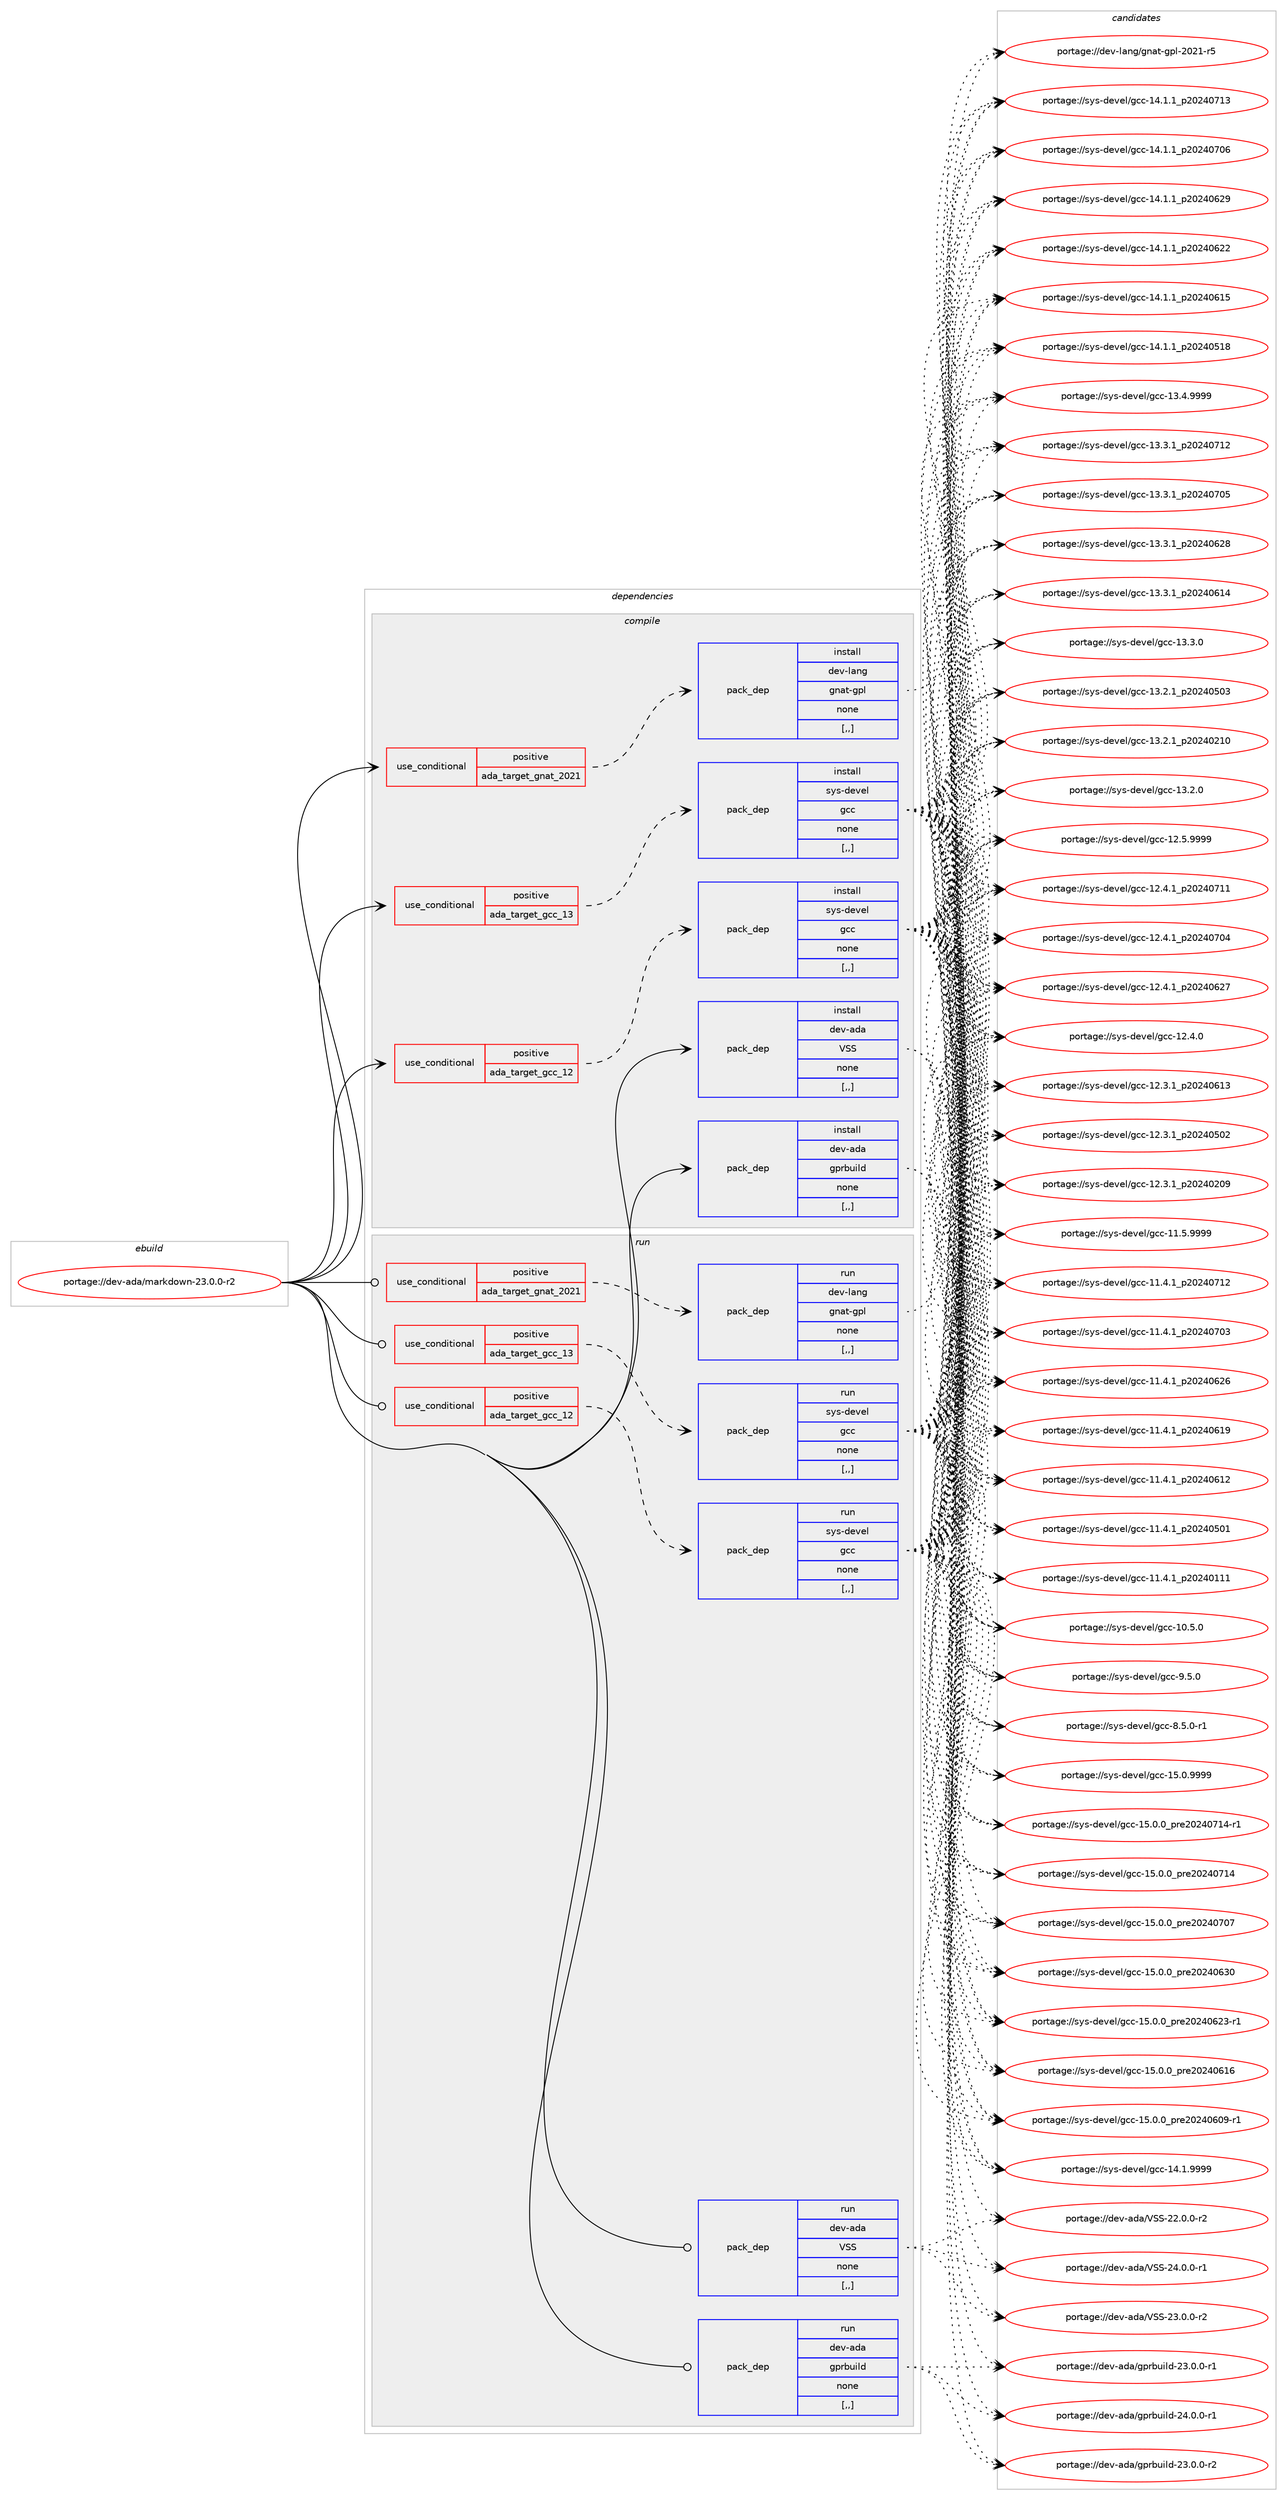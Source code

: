 digraph prolog {

# *************
# Graph options
# *************

newrank=true;
concentrate=true;
compound=true;
graph [rankdir=LR,fontname=Helvetica,fontsize=10,ranksep=1.5];#, ranksep=2.5, nodesep=0.2];
edge  [arrowhead=vee];
node  [fontname=Helvetica,fontsize=10];

# **********
# The ebuild
# **********

subgraph cluster_leftcol {
color=gray;
rank=same;
label=<<i>ebuild</i>>;
id [label="portage://dev-ada/markdown-23.0.0-r2", color=red, width=4, href="../dev-ada/markdown-23.0.0-r2.svg"];
}

# ****************
# The dependencies
# ****************

subgraph cluster_midcol {
color=gray;
label=<<i>dependencies</i>>;
subgraph cluster_compile {
fillcolor="#eeeeee";
style=filled;
label=<<i>compile</i>>;
subgraph cond16576 {
dependency63832 [label=<<TABLE BORDER="0" CELLBORDER="1" CELLSPACING="0" CELLPADDING="4"><TR><TD ROWSPAN="3" CELLPADDING="10">use_conditional</TD></TR><TR><TD>positive</TD></TR><TR><TD>ada_target_gcc_12</TD></TR></TABLE>>, shape=none, color=red];
subgraph pack46350 {
dependency63833 [label=<<TABLE BORDER="0" CELLBORDER="1" CELLSPACING="0" CELLPADDING="4" WIDTH="220"><TR><TD ROWSPAN="6" CELLPADDING="30">pack_dep</TD></TR><TR><TD WIDTH="110">install</TD></TR><TR><TD>sys-devel</TD></TR><TR><TD>gcc</TD></TR><TR><TD>none</TD></TR><TR><TD>[,,]</TD></TR></TABLE>>, shape=none, color=blue];
}
dependency63832:e -> dependency63833:w [weight=20,style="dashed",arrowhead="vee"];
}
id:e -> dependency63832:w [weight=20,style="solid",arrowhead="vee"];
subgraph cond16577 {
dependency63834 [label=<<TABLE BORDER="0" CELLBORDER="1" CELLSPACING="0" CELLPADDING="4"><TR><TD ROWSPAN="3" CELLPADDING="10">use_conditional</TD></TR><TR><TD>positive</TD></TR><TR><TD>ada_target_gcc_13</TD></TR></TABLE>>, shape=none, color=red];
subgraph pack46351 {
dependency63835 [label=<<TABLE BORDER="0" CELLBORDER="1" CELLSPACING="0" CELLPADDING="4" WIDTH="220"><TR><TD ROWSPAN="6" CELLPADDING="30">pack_dep</TD></TR><TR><TD WIDTH="110">install</TD></TR><TR><TD>sys-devel</TD></TR><TR><TD>gcc</TD></TR><TR><TD>none</TD></TR><TR><TD>[,,]</TD></TR></TABLE>>, shape=none, color=blue];
}
dependency63834:e -> dependency63835:w [weight=20,style="dashed",arrowhead="vee"];
}
id:e -> dependency63834:w [weight=20,style="solid",arrowhead="vee"];
subgraph cond16578 {
dependency63836 [label=<<TABLE BORDER="0" CELLBORDER="1" CELLSPACING="0" CELLPADDING="4"><TR><TD ROWSPAN="3" CELLPADDING="10">use_conditional</TD></TR><TR><TD>positive</TD></TR><TR><TD>ada_target_gnat_2021</TD></TR></TABLE>>, shape=none, color=red];
subgraph pack46352 {
dependency63837 [label=<<TABLE BORDER="0" CELLBORDER="1" CELLSPACING="0" CELLPADDING="4" WIDTH="220"><TR><TD ROWSPAN="6" CELLPADDING="30">pack_dep</TD></TR><TR><TD WIDTH="110">install</TD></TR><TR><TD>dev-lang</TD></TR><TR><TD>gnat-gpl</TD></TR><TR><TD>none</TD></TR><TR><TD>[,,]</TD></TR></TABLE>>, shape=none, color=blue];
}
dependency63836:e -> dependency63837:w [weight=20,style="dashed",arrowhead="vee"];
}
id:e -> dependency63836:w [weight=20,style="solid",arrowhead="vee"];
subgraph pack46353 {
dependency63838 [label=<<TABLE BORDER="0" CELLBORDER="1" CELLSPACING="0" CELLPADDING="4" WIDTH="220"><TR><TD ROWSPAN="6" CELLPADDING="30">pack_dep</TD></TR><TR><TD WIDTH="110">install</TD></TR><TR><TD>dev-ada</TD></TR><TR><TD>VSS</TD></TR><TR><TD>none</TD></TR><TR><TD>[,,]</TD></TR></TABLE>>, shape=none, color=blue];
}
id:e -> dependency63838:w [weight=20,style="solid",arrowhead="vee"];
subgraph pack46354 {
dependency63839 [label=<<TABLE BORDER="0" CELLBORDER="1" CELLSPACING="0" CELLPADDING="4" WIDTH="220"><TR><TD ROWSPAN="6" CELLPADDING="30">pack_dep</TD></TR><TR><TD WIDTH="110">install</TD></TR><TR><TD>dev-ada</TD></TR><TR><TD>gprbuild</TD></TR><TR><TD>none</TD></TR><TR><TD>[,,]</TD></TR></TABLE>>, shape=none, color=blue];
}
id:e -> dependency63839:w [weight=20,style="solid",arrowhead="vee"];
}
subgraph cluster_compileandrun {
fillcolor="#eeeeee";
style=filled;
label=<<i>compile and run</i>>;
}
subgraph cluster_run {
fillcolor="#eeeeee";
style=filled;
label=<<i>run</i>>;
subgraph cond16579 {
dependency63840 [label=<<TABLE BORDER="0" CELLBORDER="1" CELLSPACING="0" CELLPADDING="4"><TR><TD ROWSPAN="3" CELLPADDING="10">use_conditional</TD></TR><TR><TD>positive</TD></TR><TR><TD>ada_target_gcc_12</TD></TR></TABLE>>, shape=none, color=red];
subgraph pack46355 {
dependency63841 [label=<<TABLE BORDER="0" CELLBORDER="1" CELLSPACING="0" CELLPADDING="4" WIDTH="220"><TR><TD ROWSPAN="6" CELLPADDING="30">pack_dep</TD></TR><TR><TD WIDTH="110">run</TD></TR><TR><TD>sys-devel</TD></TR><TR><TD>gcc</TD></TR><TR><TD>none</TD></TR><TR><TD>[,,]</TD></TR></TABLE>>, shape=none, color=blue];
}
dependency63840:e -> dependency63841:w [weight=20,style="dashed",arrowhead="vee"];
}
id:e -> dependency63840:w [weight=20,style="solid",arrowhead="odot"];
subgraph cond16580 {
dependency63842 [label=<<TABLE BORDER="0" CELLBORDER="1" CELLSPACING="0" CELLPADDING="4"><TR><TD ROWSPAN="3" CELLPADDING="10">use_conditional</TD></TR><TR><TD>positive</TD></TR><TR><TD>ada_target_gcc_13</TD></TR></TABLE>>, shape=none, color=red];
subgraph pack46356 {
dependency63843 [label=<<TABLE BORDER="0" CELLBORDER="1" CELLSPACING="0" CELLPADDING="4" WIDTH="220"><TR><TD ROWSPAN="6" CELLPADDING="30">pack_dep</TD></TR><TR><TD WIDTH="110">run</TD></TR><TR><TD>sys-devel</TD></TR><TR><TD>gcc</TD></TR><TR><TD>none</TD></TR><TR><TD>[,,]</TD></TR></TABLE>>, shape=none, color=blue];
}
dependency63842:e -> dependency63843:w [weight=20,style="dashed",arrowhead="vee"];
}
id:e -> dependency63842:w [weight=20,style="solid",arrowhead="odot"];
subgraph cond16581 {
dependency63844 [label=<<TABLE BORDER="0" CELLBORDER="1" CELLSPACING="0" CELLPADDING="4"><TR><TD ROWSPAN="3" CELLPADDING="10">use_conditional</TD></TR><TR><TD>positive</TD></TR><TR><TD>ada_target_gnat_2021</TD></TR></TABLE>>, shape=none, color=red];
subgraph pack46357 {
dependency63845 [label=<<TABLE BORDER="0" CELLBORDER="1" CELLSPACING="0" CELLPADDING="4" WIDTH="220"><TR><TD ROWSPAN="6" CELLPADDING="30">pack_dep</TD></TR><TR><TD WIDTH="110">run</TD></TR><TR><TD>dev-lang</TD></TR><TR><TD>gnat-gpl</TD></TR><TR><TD>none</TD></TR><TR><TD>[,,]</TD></TR></TABLE>>, shape=none, color=blue];
}
dependency63844:e -> dependency63845:w [weight=20,style="dashed",arrowhead="vee"];
}
id:e -> dependency63844:w [weight=20,style="solid",arrowhead="odot"];
subgraph pack46358 {
dependency63846 [label=<<TABLE BORDER="0" CELLBORDER="1" CELLSPACING="0" CELLPADDING="4" WIDTH="220"><TR><TD ROWSPAN="6" CELLPADDING="30">pack_dep</TD></TR><TR><TD WIDTH="110">run</TD></TR><TR><TD>dev-ada</TD></TR><TR><TD>VSS</TD></TR><TR><TD>none</TD></TR><TR><TD>[,,]</TD></TR></TABLE>>, shape=none, color=blue];
}
id:e -> dependency63846:w [weight=20,style="solid",arrowhead="odot"];
subgraph pack46359 {
dependency63847 [label=<<TABLE BORDER="0" CELLBORDER="1" CELLSPACING="0" CELLPADDING="4" WIDTH="220"><TR><TD ROWSPAN="6" CELLPADDING="30">pack_dep</TD></TR><TR><TD WIDTH="110">run</TD></TR><TR><TD>dev-ada</TD></TR><TR><TD>gprbuild</TD></TR><TR><TD>none</TD></TR><TR><TD>[,,]</TD></TR></TABLE>>, shape=none, color=blue];
}
id:e -> dependency63847:w [weight=20,style="solid",arrowhead="odot"];
}
}

# **************
# The candidates
# **************

subgraph cluster_choices {
rank=same;
color=gray;
label=<<i>candidates</i>>;

subgraph choice46350 {
color=black;
nodesep=1;
choice1151211154510010111810110847103999945495346484657575757 [label="portage://sys-devel/gcc-15.0.9999", color=red, width=4,href="../sys-devel/gcc-15.0.9999.svg"];
choice11512111545100101118101108471039999454953464846489511211410150485052485549524511449 [label="portage://sys-devel/gcc-15.0.0_pre20240714-r1", color=red, width=4,href="../sys-devel/gcc-15.0.0_pre20240714-r1.svg"];
choice1151211154510010111810110847103999945495346484648951121141015048505248554952 [label="portage://sys-devel/gcc-15.0.0_pre20240714", color=red, width=4,href="../sys-devel/gcc-15.0.0_pre20240714.svg"];
choice1151211154510010111810110847103999945495346484648951121141015048505248554855 [label="portage://sys-devel/gcc-15.0.0_pre20240707", color=red, width=4,href="../sys-devel/gcc-15.0.0_pre20240707.svg"];
choice1151211154510010111810110847103999945495346484648951121141015048505248545148 [label="portage://sys-devel/gcc-15.0.0_pre20240630", color=red, width=4,href="../sys-devel/gcc-15.0.0_pre20240630.svg"];
choice11512111545100101118101108471039999454953464846489511211410150485052485450514511449 [label="portage://sys-devel/gcc-15.0.0_pre20240623-r1", color=red, width=4,href="../sys-devel/gcc-15.0.0_pre20240623-r1.svg"];
choice1151211154510010111810110847103999945495346484648951121141015048505248544954 [label="portage://sys-devel/gcc-15.0.0_pre20240616", color=red, width=4,href="../sys-devel/gcc-15.0.0_pre20240616.svg"];
choice11512111545100101118101108471039999454953464846489511211410150485052485448574511449 [label="portage://sys-devel/gcc-15.0.0_pre20240609-r1", color=red, width=4,href="../sys-devel/gcc-15.0.0_pre20240609-r1.svg"];
choice1151211154510010111810110847103999945495246494657575757 [label="portage://sys-devel/gcc-14.1.9999", color=red, width=4,href="../sys-devel/gcc-14.1.9999.svg"];
choice1151211154510010111810110847103999945495246494649951125048505248554951 [label="portage://sys-devel/gcc-14.1.1_p20240713", color=red, width=4,href="../sys-devel/gcc-14.1.1_p20240713.svg"];
choice1151211154510010111810110847103999945495246494649951125048505248554854 [label="portage://sys-devel/gcc-14.1.1_p20240706", color=red, width=4,href="../sys-devel/gcc-14.1.1_p20240706.svg"];
choice1151211154510010111810110847103999945495246494649951125048505248545057 [label="portage://sys-devel/gcc-14.1.1_p20240629", color=red, width=4,href="../sys-devel/gcc-14.1.1_p20240629.svg"];
choice1151211154510010111810110847103999945495246494649951125048505248545050 [label="portage://sys-devel/gcc-14.1.1_p20240622", color=red, width=4,href="../sys-devel/gcc-14.1.1_p20240622.svg"];
choice1151211154510010111810110847103999945495246494649951125048505248544953 [label="portage://sys-devel/gcc-14.1.1_p20240615", color=red, width=4,href="../sys-devel/gcc-14.1.1_p20240615.svg"];
choice1151211154510010111810110847103999945495246494649951125048505248534956 [label="portage://sys-devel/gcc-14.1.1_p20240518", color=red, width=4,href="../sys-devel/gcc-14.1.1_p20240518.svg"];
choice1151211154510010111810110847103999945495146524657575757 [label="portage://sys-devel/gcc-13.4.9999", color=red, width=4,href="../sys-devel/gcc-13.4.9999.svg"];
choice1151211154510010111810110847103999945495146514649951125048505248554950 [label="portage://sys-devel/gcc-13.3.1_p20240712", color=red, width=4,href="../sys-devel/gcc-13.3.1_p20240712.svg"];
choice1151211154510010111810110847103999945495146514649951125048505248554853 [label="portage://sys-devel/gcc-13.3.1_p20240705", color=red, width=4,href="../sys-devel/gcc-13.3.1_p20240705.svg"];
choice1151211154510010111810110847103999945495146514649951125048505248545056 [label="portage://sys-devel/gcc-13.3.1_p20240628", color=red, width=4,href="../sys-devel/gcc-13.3.1_p20240628.svg"];
choice1151211154510010111810110847103999945495146514649951125048505248544952 [label="portage://sys-devel/gcc-13.3.1_p20240614", color=red, width=4,href="../sys-devel/gcc-13.3.1_p20240614.svg"];
choice1151211154510010111810110847103999945495146514648 [label="portage://sys-devel/gcc-13.3.0", color=red, width=4,href="../sys-devel/gcc-13.3.0.svg"];
choice1151211154510010111810110847103999945495146504649951125048505248534851 [label="portage://sys-devel/gcc-13.2.1_p20240503", color=red, width=4,href="../sys-devel/gcc-13.2.1_p20240503.svg"];
choice1151211154510010111810110847103999945495146504649951125048505248504948 [label="portage://sys-devel/gcc-13.2.1_p20240210", color=red, width=4,href="../sys-devel/gcc-13.2.1_p20240210.svg"];
choice1151211154510010111810110847103999945495146504648 [label="portage://sys-devel/gcc-13.2.0", color=red, width=4,href="../sys-devel/gcc-13.2.0.svg"];
choice1151211154510010111810110847103999945495046534657575757 [label="portage://sys-devel/gcc-12.5.9999", color=red, width=4,href="../sys-devel/gcc-12.5.9999.svg"];
choice1151211154510010111810110847103999945495046524649951125048505248554949 [label="portage://sys-devel/gcc-12.4.1_p20240711", color=red, width=4,href="../sys-devel/gcc-12.4.1_p20240711.svg"];
choice1151211154510010111810110847103999945495046524649951125048505248554852 [label="portage://sys-devel/gcc-12.4.1_p20240704", color=red, width=4,href="../sys-devel/gcc-12.4.1_p20240704.svg"];
choice1151211154510010111810110847103999945495046524649951125048505248545055 [label="portage://sys-devel/gcc-12.4.1_p20240627", color=red, width=4,href="../sys-devel/gcc-12.4.1_p20240627.svg"];
choice1151211154510010111810110847103999945495046524648 [label="portage://sys-devel/gcc-12.4.0", color=red, width=4,href="../sys-devel/gcc-12.4.0.svg"];
choice1151211154510010111810110847103999945495046514649951125048505248544951 [label="portage://sys-devel/gcc-12.3.1_p20240613", color=red, width=4,href="../sys-devel/gcc-12.3.1_p20240613.svg"];
choice1151211154510010111810110847103999945495046514649951125048505248534850 [label="portage://sys-devel/gcc-12.3.1_p20240502", color=red, width=4,href="../sys-devel/gcc-12.3.1_p20240502.svg"];
choice1151211154510010111810110847103999945495046514649951125048505248504857 [label="portage://sys-devel/gcc-12.3.1_p20240209", color=red, width=4,href="../sys-devel/gcc-12.3.1_p20240209.svg"];
choice1151211154510010111810110847103999945494946534657575757 [label="portage://sys-devel/gcc-11.5.9999", color=red, width=4,href="../sys-devel/gcc-11.5.9999.svg"];
choice1151211154510010111810110847103999945494946524649951125048505248554950 [label="portage://sys-devel/gcc-11.4.1_p20240712", color=red, width=4,href="../sys-devel/gcc-11.4.1_p20240712.svg"];
choice1151211154510010111810110847103999945494946524649951125048505248554851 [label="portage://sys-devel/gcc-11.4.1_p20240703", color=red, width=4,href="../sys-devel/gcc-11.4.1_p20240703.svg"];
choice1151211154510010111810110847103999945494946524649951125048505248545054 [label="portage://sys-devel/gcc-11.4.1_p20240626", color=red, width=4,href="../sys-devel/gcc-11.4.1_p20240626.svg"];
choice1151211154510010111810110847103999945494946524649951125048505248544957 [label="portage://sys-devel/gcc-11.4.1_p20240619", color=red, width=4,href="../sys-devel/gcc-11.4.1_p20240619.svg"];
choice1151211154510010111810110847103999945494946524649951125048505248544950 [label="portage://sys-devel/gcc-11.4.1_p20240612", color=red, width=4,href="../sys-devel/gcc-11.4.1_p20240612.svg"];
choice1151211154510010111810110847103999945494946524649951125048505248534849 [label="portage://sys-devel/gcc-11.4.1_p20240501", color=red, width=4,href="../sys-devel/gcc-11.4.1_p20240501.svg"];
choice1151211154510010111810110847103999945494946524649951125048505248494949 [label="portage://sys-devel/gcc-11.4.1_p20240111", color=red, width=4,href="../sys-devel/gcc-11.4.1_p20240111.svg"];
choice1151211154510010111810110847103999945494846534648 [label="portage://sys-devel/gcc-10.5.0", color=red, width=4,href="../sys-devel/gcc-10.5.0.svg"];
choice11512111545100101118101108471039999455746534648 [label="portage://sys-devel/gcc-9.5.0", color=red, width=4,href="../sys-devel/gcc-9.5.0.svg"];
choice115121115451001011181011084710399994556465346484511449 [label="portage://sys-devel/gcc-8.5.0-r1", color=red, width=4,href="../sys-devel/gcc-8.5.0-r1.svg"];
dependency63833:e -> choice1151211154510010111810110847103999945495346484657575757:w [style=dotted,weight="100"];
dependency63833:e -> choice11512111545100101118101108471039999454953464846489511211410150485052485549524511449:w [style=dotted,weight="100"];
dependency63833:e -> choice1151211154510010111810110847103999945495346484648951121141015048505248554952:w [style=dotted,weight="100"];
dependency63833:e -> choice1151211154510010111810110847103999945495346484648951121141015048505248554855:w [style=dotted,weight="100"];
dependency63833:e -> choice1151211154510010111810110847103999945495346484648951121141015048505248545148:w [style=dotted,weight="100"];
dependency63833:e -> choice11512111545100101118101108471039999454953464846489511211410150485052485450514511449:w [style=dotted,weight="100"];
dependency63833:e -> choice1151211154510010111810110847103999945495346484648951121141015048505248544954:w [style=dotted,weight="100"];
dependency63833:e -> choice11512111545100101118101108471039999454953464846489511211410150485052485448574511449:w [style=dotted,weight="100"];
dependency63833:e -> choice1151211154510010111810110847103999945495246494657575757:w [style=dotted,weight="100"];
dependency63833:e -> choice1151211154510010111810110847103999945495246494649951125048505248554951:w [style=dotted,weight="100"];
dependency63833:e -> choice1151211154510010111810110847103999945495246494649951125048505248554854:w [style=dotted,weight="100"];
dependency63833:e -> choice1151211154510010111810110847103999945495246494649951125048505248545057:w [style=dotted,weight="100"];
dependency63833:e -> choice1151211154510010111810110847103999945495246494649951125048505248545050:w [style=dotted,weight="100"];
dependency63833:e -> choice1151211154510010111810110847103999945495246494649951125048505248544953:w [style=dotted,weight="100"];
dependency63833:e -> choice1151211154510010111810110847103999945495246494649951125048505248534956:w [style=dotted,weight="100"];
dependency63833:e -> choice1151211154510010111810110847103999945495146524657575757:w [style=dotted,weight="100"];
dependency63833:e -> choice1151211154510010111810110847103999945495146514649951125048505248554950:w [style=dotted,weight="100"];
dependency63833:e -> choice1151211154510010111810110847103999945495146514649951125048505248554853:w [style=dotted,weight="100"];
dependency63833:e -> choice1151211154510010111810110847103999945495146514649951125048505248545056:w [style=dotted,weight="100"];
dependency63833:e -> choice1151211154510010111810110847103999945495146514649951125048505248544952:w [style=dotted,weight="100"];
dependency63833:e -> choice1151211154510010111810110847103999945495146514648:w [style=dotted,weight="100"];
dependency63833:e -> choice1151211154510010111810110847103999945495146504649951125048505248534851:w [style=dotted,weight="100"];
dependency63833:e -> choice1151211154510010111810110847103999945495146504649951125048505248504948:w [style=dotted,weight="100"];
dependency63833:e -> choice1151211154510010111810110847103999945495146504648:w [style=dotted,weight="100"];
dependency63833:e -> choice1151211154510010111810110847103999945495046534657575757:w [style=dotted,weight="100"];
dependency63833:e -> choice1151211154510010111810110847103999945495046524649951125048505248554949:w [style=dotted,weight="100"];
dependency63833:e -> choice1151211154510010111810110847103999945495046524649951125048505248554852:w [style=dotted,weight="100"];
dependency63833:e -> choice1151211154510010111810110847103999945495046524649951125048505248545055:w [style=dotted,weight="100"];
dependency63833:e -> choice1151211154510010111810110847103999945495046524648:w [style=dotted,weight="100"];
dependency63833:e -> choice1151211154510010111810110847103999945495046514649951125048505248544951:w [style=dotted,weight="100"];
dependency63833:e -> choice1151211154510010111810110847103999945495046514649951125048505248534850:w [style=dotted,weight="100"];
dependency63833:e -> choice1151211154510010111810110847103999945495046514649951125048505248504857:w [style=dotted,weight="100"];
dependency63833:e -> choice1151211154510010111810110847103999945494946534657575757:w [style=dotted,weight="100"];
dependency63833:e -> choice1151211154510010111810110847103999945494946524649951125048505248554950:w [style=dotted,weight="100"];
dependency63833:e -> choice1151211154510010111810110847103999945494946524649951125048505248554851:w [style=dotted,weight="100"];
dependency63833:e -> choice1151211154510010111810110847103999945494946524649951125048505248545054:w [style=dotted,weight="100"];
dependency63833:e -> choice1151211154510010111810110847103999945494946524649951125048505248544957:w [style=dotted,weight="100"];
dependency63833:e -> choice1151211154510010111810110847103999945494946524649951125048505248544950:w [style=dotted,weight="100"];
dependency63833:e -> choice1151211154510010111810110847103999945494946524649951125048505248534849:w [style=dotted,weight="100"];
dependency63833:e -> choice1151211154510010111810110847103999945494946524649951125048505248494949:w [style=dotted,weight="100"];
dependency63833:e -> choice1151211154510010111810110847103999945494846534648:w [style=dotted,weight="100"];
dependency63833:e -> choice11512111545100101118101108471039999455746534648:w [style=dotted,weight="100"];
dependency63833:e -> choice115121115451001011181011084710399994556465346484511449:w [style=dotted,weight="100"];
}
subgraph choice46351 {
color=black;
nodesep=1;
choice1151211154510010111810110847103999945495346484657575757 [label="portage://sys-devel/gcc-15.0.9999", color=red, width=4,href="../sys-devel/gcc-15.0.9999.svg"];
choice11512111545100101118101108471039999454953464846489511211410150485052485549524511449 [label="portage://sys-devel/gcc-15.0.0_pre20240714-r1", color=red, width=4,href="../sys-devel/gcc-15.0.0_pre20240714-r1.svg"];
choice1151211154510010111810110847103999945495346484648951121141015048505248554952 [label="portage://sys-devel/gcc-15.0.0_pre20240714", color=red, width=4,href="../sys-devel/gcc-15.0.0_pre20240714.svg"];
choice1151211154510010111810110847103999945495346484648951121141015048505248554855 [label="portage://sys-devel/gcc-15.0.0_pre20240707", color=red, width=4,href="../sys-devel/gcc-15.0.0_pre20240707.svg"];
choice1151211154510010111810110847103999945495346484648951121141015048505248545148 [label="portage://sys-devel/gcc-15.0.0_pre20240630", color=red, width=4,href="../sys-devel/gcc-15.0.0_pre20240630.svg"];
choice11512111545100101118101108471039999454953464846489511211410150485052485450514511449 [label="portage://sys-devel/gcc-15.0.0_pre20240623-r1", color=red, width=4,href="../sys-devel/gcc-15.0.0_pre20240623-r1.svg"];
choice1151211154510010111810110847103999945495346484648951121141015048505248544954 [label="portage://sys-devel/gcc-15.0.0_pre20240616", color=red, width=4,href="../sys-devel/gcc-15.0.0_pre20240616.svg"];
choice11512111545100101118101108471039999454953464846489511211410150485052485448574511449 [label="portage://sys-devel/gcc-15.0.0_pre20240609-r1", color=red, width=4,href="../sys-devel/gcc-15.0.0_pre20240609-r1.svg"];
choice1151211154510010111810110847103999945495246494657575757 [label="portage://sys-devel/gcc-14.1.9999", color=red, width=4,href="../sys-devel/gcc-14.1.9999.svg"];
choice1151211154510010111810110847103999945495246494649951125048505248554951 [label="portage://sys-devel/gcc-14.1.1_p20240713", color=red, width=4,href="../sys-devel/gcc-14.1.1_p20240713.svg"];
choice1151211154510010111810110847103999945495246494649951125048505248554854 [label="portage://sys-devel/gcc-14.1.1_p20240706", color=red, width=4,href="../sys-devel/gcc-14.1.1_p20240706.svg"];
choice1151211154510010111810110847103999945495246494649951125048505248545057 [label="portage://sys-devel/gcc-14.1.1_p20240629", color=red, width=4,href="../sys-devel/gcc-14.1.1_p20240629.svg"];
choice1151211154510010111810110847103999945495246494649951125048505248545050 [label="portage://sys-devel/gcc-14.1.1_p20240622", color=red, width=4,href="../sys-devel/gcc-14.1.1_p20240622.svg"];
choice1151211154510010111810110847103999945495246494649951125048505248544953 [label="portage://sys-devel/gcc-14.1.1_p20240615", color=red, width=4,href="../sys-devel/gcc-14.1.1_p20240615.svg"];
choice1151211154510010111810110847103999945495246494649951125048505248534956 [label="portage://sys-devel/gcc-14.1.1_p20240518", color=red, width=4,href="../sys-devel/gcc-14.1.1_p20240518.svg"];
choice1151211154510010111810110847103999945495146524657575757 [label="portage://sys-devel/gcc-13.4.9999", color=red, width=4,href="../sys-devel/gcc-13.4.9999.svg"];
choice1151211154510010111810110847103999945495146514649951125048505248554950 [label="portage://sys-devel/gcc-13.3.1_p20240712", color=red, width=4,href="../sys-devel/gcc-13.3.1_p20240712.svg"];
choice1151211154510010111810110847103999945495146514649951125048505248554853 [label="portage://sys-devel/gcc-13.3.1_p20240705", color=red, width=4,href="../sys-devel/gcc-13.3.1_p20240705.svg"];
choice1151211154510010111810110847103999945495146514649951125048505248545056 [label="portage://sys-devel/gcc-13.3.1_p20240628", color=red, width=4,href="../sys-devel/gcc-13.3.1_p20240628.svg"];
choice1151211154510010111810110847103999945495146514649951125048505248544952 [label="portage://sys-devel/gcc-13.3.1_p20240614", color=red, width=4,href="../sys-devel/gcc-13.3.1_p20240614.svg"];
choice1151211154510010111810110847103999945495146514648 [label="portage://sys-devel/gcc-13.3.0", color=red, width=4,href="../sys-devel/gcc-13.3.0.svg"];
choice1151211154510010111810110847103999945495146504649951125048505248534851 [label="portage://sys-devel/gcc-13.2.1_p20240503", color=red, width=4,href="../sys-devel/gcc-13.2.1_p20240503.svg"];
choice1151211154510010111810110847103999945495146504649951125048505248504948 [label="portage://sys-devel/gcc-13.2.1_p20240210", color=red, width=4,href="../sys-devel/gcc-13.2.1_p20240210.svg"];
choice1151211154510010111810110847103999945495146504648 [label="portage://sys-devel/gcc-13.2.0", color=red, width=4,href="../sys-devel/gcc-13.2.0.svg"];
choice1151211154510010111810110847103999945495046534657575757 [label="portage://sys-devel/gcc-12.5.9999", color=red, width=4,href="../sys-devel/gcc-12.5.9999.svg"];
choice1151211154510010111810110847103999945495046524649951125048505248554949 [label="portage://sys-devel/gcc-12.4.1_p20240711", color=red, width=4,href="../sys-devel/gcc-12.4.1_p20240711.svg"];
choice1151211154510010111810110847103999945495046524649951125048505248554852 [label="portage://sys-devel/gcc-12.4.1_p20240704", color=red, width=4,href="../sys-devel/gcc-12.4.1_p20240704.svg"];
choice1151211154510010111810110847103999945495046524649951125048505248545055 [label="portage://sys-devel/gcc-12.4.1_p20240627", color=red, width=4,href="../sys-devel/gcc-12.4.1_p20240627.svg"];
choice1151211154510010111810110847103999945495046524648 [label="portage://sys-devel/gcc-12.4.0", color=red, width=4,href="../sys-devel/gcc-12.4.0.svg"];
choice1151211154510010111810110847103999945495046514649951125048505248544951 [label="portage://sys-devel/gcc-12.3.1_p20240613", color=red, width=4,href="../sys-devel/gcc-12.3.1_p20240613.svg"];
choice1151211154510010111810110847103999945495046514649951125048505248534850 [label="portage://sys-devel/gcc-12.3.1_p20240502", color=red, width=4,href="../sys-devel/gcc-12.3.1_p20240502.svg"];
choice1151211154510010111810110847103999945495046514649951125048505248504857 [label="portage://sys-devel/gcc-12.3.1_p20240209", color=red, width=4,href="../sys-devel/gcc-12.3.1_p20240209.svg"];
choice1151211154510010111810110847103999945494946534657575757 [label="portage://sys-devel/gcc-11.5.9999", color=red, width=4,href="../sys-devel/gcc-11.5.9999.svg"];
choice1151211154510010111810110847103999945494946524649951125048505248554950 [label="portage://sys-devel/gcc-11.4.1_p20240712", color=red, width=4,href="../sys-devel/gcc-11.4.1_p20240712.svg"];
choice1151211154510010111810110847103999945494946524649951125048505248554851 [label="portage://sys-devel/gcc-11.4.1_p20240703", color=red, width=4,href="../sys-devel/gcc-11.4.1_p20240703.svg"];
choice1151211154510010111810110847103999945494946524649951125048505248545054 [label="portage://sys-devel/gcc-11.4.1_p20240626", color=red, width=4,href="../sys-devel/gcc-11.4.1_p20240626.svg"];
choice1151211154510010111810110847103999945494946524649951125048505248544957 [label="portage://sys-devel/gcc-11.4.1_p20240619", color=red, width=4,href="../sys-devel/gcc-11.4.1_p20240619.svg"];
choice1151211154510010111810110847103999945494946524649951125048505248544950 [label="portage://sys-devel/gcc-11.4.1_p20240612", color=red, width=4,href="../sys-devel/gcc-11.4.1_p20240612.svg"];
choice1151211154510010111810110847103999945494946524649951125048505248534849 [label="portage://sys-devel/gcc-11.4.1_p20240501", color=red, width=4,href="../sys-devel/gcc-11.4.1_p20240501.svg"];
choice1151211154510010111810110847103999945494946524649951125048505248494949 [label="portage://sys-devel/gcc-11.4.1_p20240111", color=red, width=4,href="../sys-devel/gcc-11.4.1_p20240111.svg"];
choice1151211154510010111810110847103999945494846534648 [label="portage://sys-devel/gcc-10.5.0", color=red, width=4,href="../sys-devel/gcc-10.5.0.svg"];
choice11512111545100101118101108471039999455746534648 [label="portage://sys-devel/gcc-9.5.0", color=red, width=4,href="../sys-devel/gcc-9.5.0.svg"];
choice115121115451001011181011084710399994556465346484511449 [label="portage://sys-devel/gcc-8.5.0-r1", color=red, width=4,href="../sys-devel/gcc-8.5.0-r1.svg"];
dependency63835:e -> choice1151211154510010111810110847103999945495346484657575757:w [style=dotted,weight="100"];
dependency63835:e -> choice11512111545100101118101108471039999454953464846489511211410150485052485549524511449:w [style=dotted,weight="100"];
dependency63835:e -> choice1151211154510010111810110847103999945495346484648951121141015048505248554952:w [style=dotted,weight="100"];
dependency63835:e -> choice1151211154510010111810110847103999945495346484648951121141015048505248554855:w [style=dotted,weight="100"];
dependency63835:e -> choice1151211154510010111810110847103999945495346484648951121141015048505248545148:w [style=dotted,weight="100"];
dependency63835:e -> choice11512111545100101118101108471039999454953464846489511211410150485052485450514511449:w [style=dotted,weight="100"];
dependency63835:e -> choice1151211154510010111810110847103999945495346484648951121141015048505248544954:w [style=dotted,weight="100"];
dependency63835:e -> choice11512111545100101118101108471039999454953464846489511211410150485052485448574511449:w [style=dotted,weight="100"];
dependency63835:e -> choice1151211154510010111810110847103999945495246494657575757:w [style=dotted,weight="100"];
dependency63835:e -> choice1151211154510010111810110847103999945495246494649951125048505248554951:w [style=dotted,weight="100"];
dependency63835:e -> choice1151211154510010111810110847103999945495246494649951125048505248554854:w [style=dotted,weight="100"];
dependency63835:e -> choice1151211154510010111810110847103999945495246494649951125048505248545057:w [style=dotted,weight="100"];
dependency63835:e -> choice1151211154510010111810110847103999945495246494649951125048505248545050:w [style=dotted,weight="100"];
dependency63835:e -> choice1151211154510010111810110847103999945495246494649951125048505248544953:w [style=dotted,weight="100"];
dependency63835:e -> choice1151211154510010111810110847103999945495246494649951125048505248534956:w [style=dotted,weight="100"];
dependency63835:e -> choice1151211154510010111810110847103999945495146524657575757:w [style=dotted,weight="100"];
dependency63835:e -> choice1151211154510010111810110847103999945495146514649951125048505248554950:w [style=dotted,weight="100"];
dependency63835:e -> choice1151211154510010111810110847103999945495146514649951125048505248554853:w [style=dotted,weight="100"];
dependency63835:e -> choice1151211154510010111810110847103999945495146514649951125048505248545056:w [style=dotted,weight="100"];
dependency63835:e -> choice1151211154510010111810110847103999945495146514649951125048505248544952:w [style=dotted,weight="100"];
dependency63835:e -> choice1151211154510010111810110847103999945495146514648:w [style=dotted,weight="100"];
dependency63835:e -> choice1151211154510010111810110847103999945495146504649951125048505248534851:w [style=dotted,weight="100"];
dependency63835:e -> choice1151211154510010111810110847103999945495146504649951125048505248504948:w [style=dotted,weight="100"];
dependency63835:e -> choice1151211154510010111810110847103999945495146504648:w [style=dotted,weight="100"];
dependency63835:e -> choice1151211154510010111810110847103999945495046534657575757:w [style=dotted,weight="100"];
dependency63835:e -> choice1151211154510010111810110847103999945495046524649951125048505248554949:w [style=dotted,weight="100"];
dependency63835:e -> choice1151211154510010111810110847103999945495046524649951125048505248554852:w [style=dotted,weight="100"];
dependency63835:e -> choice1151211154510010111810110847103999945495046524649951125048505248545055:w [style=dotted,weight="100"];
dependency63835:e -> choice1151211154510010111810110847103999945495046524648:w [style=dotted,weight="100"];
dependency63835:e -> choice1151211154510010111810110847103999945495046514649951125048505248544951:w [style=dotted,weight="100"];
dependency63835:e -> choice1151211154510010111810110847103999945495046514649951125048505248534850:w [style=dotted,weight="100"];
dependency63835:e -> choice1151211154510010111810110847103999945495046514649951125048505248504857:w [style=dotted,weight="100"];
dependency63835:e -> choice1151211154510010111810110847103999945494946534657575757:w [style=dotted,weight="100"];
dependency63835:e -> choice1151211154510010111810110847103999945494946524649951125048505248554950:w [style=dotted,weight="100"];
dependency63835:e -> choice1151211154510010111810110847103999945494946524649951125048505248554851:w [style=dotted,weight="100"];
dependency63835:e -> choice1151211154510010111810110847103999945494946524649951125048505248545054:w [style=dotted,weight="100"];
dependency63835:e -> choice1151211154510010111810110847103999945494946524649951125048505248544957:w [style=dotted,weight="100"];
dependency63835:e -> choice1151211154510010111810110847103999945494946524649951125048505248544950:w [style=dotted,weight="100"];
dependency63835:e -> choice1151211154510010111810110847103999945494946524649951125048505248534849:w [style=dotted,weight="100"];
dependency63835:e -> choice1151211154510010111810110847103999945494946524649951125048505248494949:w [style=dotted,weight="100"];
dependency63835:e -> choice1151211154510010111810110847103999945494846534648:w [style=dotted,weight="100"];
dependency63835:e -> choice11512111545100101118101108471039999455746534648:w [style=dotted,weight="100"];
dependency63835:e -> choice115121115451001011181011084710399994556465346484511449:w [style=dotted,weight="100"];
}
subgraph choice46352 {
color=black;
nodesep=1;
choice100101118451089711010347103110971164510311210845504850494511453 [label="portage://dev-lang/gnat-gpl-2021-r5", color=red, width=4,href="../dev-lang/gnat-gpl-2021-r5.svg"];
dependency63837:e -> choice100101118451089711010347103110971164510311210845504850494511453:w [style=dotted,weight="100"];
}
subgraph choice46353 {
color=black;
nodesep=1;
choice10010111845971009747868383455052464846484511449 [label="portage://dev-ada/VSS-24.0.0-r1", color=red, width=4,href="../dev-ada/VSS-24.0.0-r1.svg"];
choice10010111845971009747868383455051464846484511450 [label="portage://dev-ada/VSS-23.0.0-r2", color=red, width=4,href="../dev-ada/VSS-23.0.0-r2.svg"];
choice10010111845971009747868383455050464846484511450 [label="portage://dev-ada/VSS-22.0.0-r2", color=red, width=4,href="../dev-ada/VSS-22.0.0-r2.svg"];
dependency63838:e -> choice10010111845971009747868383455052464846484511449:w [style=dotted,weight="100"];
dependency63838:e -> choice10010111845971009747868383455051464846484511450:w [style=dotted,weight="100"];
dependency63838:e -> choice10010111845971009747868383455050464846484511450:w [style=dotted,weight="100"];
}
subgraph choice46354 {
color=black;
nodesep=1;
choice1001011184597100974710311211498117105108100455052464846484511449 [label="portage://dev-ada/gprbuild-24.0.0-r1", color=red, width=4,href="../dev-ada/gprbuild-24.0.0-r1.svg"];
choice1001011184597100974710311211498117105108100455051464846484511450 [label="portage://dev-ada/gprbuild-23.0.0-r2", color=red, width=4,href="../dev-ada/gprbuild-23.0.0-r2.svg"];
choice1001011184597100974710311211498117105108100455051464846484511449 [label="portage://dev-ada/gprbuild-23.0.0-r1", color=red, width=4,href="../dev-ada/gprbuild-23.0.0-r1.svg"];
dependency63839:e -> choice1001011184597100974710311211498117105108100455052464846484511449:w [style=dotted,weight="100"];
dependency63839:e -> choice1001011184597100974710311211498117105108100455051464846484511450:w [style=dotted,weight="100"];
dependency63839:e -> choice1001011184597100974710311211498117105108100455051464846484511449:w [style=dotted,weight="100"];
}
subgraph choice46355 {
color=black;
nodesep=1;
choice1151211154510010111810110847103999945495346484657575757 [label="portage://sys-devel/gcc-15.0.9999", color=red, width=4,href="../sys-devel/gcc-15.0.9999.svg"];
choice11512111545100101118101108471039999454953464846489511211410150485052485549524511449 [label="portage://sys-devel/gcc-15.0.0_pre20240714-r1", color=red, width=4,href="../sys-devel/gcc-15.0.0_pre20240714-r1.svg"];
choice1151211154510010111810110847103999945495346484648951121141015048505248554952 [label="portage://sys-devel/gcc-15.0.0_pre20240714", color=red, width=4,href="../sys-devel/gcc-15.0.0_pre20240714.svg"];
choice1151211154510010111810110847103999945495346484648951121141015048505248554855 [label="portage://sys-devel/gcc-15.0.0_pre20240707", color=red, width=4,href="../sys-devel/gcc-15.0.0_pre20240707.svg"];
choice1151211154510010111810110847103999945495346484648951121141015048505248545148 [label="portage://sys-devel/gcc-15.0.0_pre20240630", color=red, width=4,href="../sys-devel/gcc-15.0.0_pre20240630.svg"];
choice11512111545100101118101108471039999454953464846489511211410150485052485450514511449 [label="portage://sys-devel/gcc-15.0.0_pre20240623-r1", color=red, width=4,href="../sys-devel/gcc-15.0.0_pre20240623-r1.svg"];
choice1151211154510010111810110847103999945495346484648951121141015048505248544954 [label="portage://sys-devel/gcc-15.0.0_pre20240616", color=red, width=4,href="../sys-devel/gcc-15.0.0_pre20240616.svg"];
choice11512111545100101118101108471039999454953464846489511211410150485052485448574511449 [label="portage://sys-devel/gcc-15.0.0_pre20240609-r1", color=red, width=4,href="../sys-devel/gcc-15.0.0_pre20240609-r1.svg"];
choice1151211154510010111810110847103999945495246494657575757 [label="portage://sys-devel/gcc-14.1.9999", color=red, width=4,href="../sys-devel/gcc-14.1.9999.svg"];
choice1151211154510010111810110847103999945495246494649951125048505248554951 [label="portage://sys-devel/gcc-14.1.1_p20240713", color=red, width=4,href="../sys-devel/gcc-14.1.1_p20240713.svg"];
choice1151211154510010111810110847103999945495246494649951125048505248554854 [label="portage://sys-devel/gcc-14.1.1_p20240706", color=red, width=4,href="../sys-devel/gcc-14.1.1_p20240706.svg"];
choice1151211154510010111810110847103999945495246494649951125048505248545057 [label="portage://sys-devel/gcc-14.1.1_p20240629", color=red, width=4,href="../sys-devel/gcc-14.1.1_p20240629.svg"];
choice1151211154510010111810110847103999945495246494649951125048505248545050 [label="portage://sys-devel/gcc-14.1.1_p20240622", color=red, width=4,href="../sys-devel/gcc-14.1.1_p20240622.svg"];
choice1151211154510010111810110847103999945495246494649951125048505248544953 [label="portage://sys-devel/gcc-14.1.1_p20240615", color=red, width=4,href="../sys-devel/gcc-14.1.1_p20240615.svg"];
choice1151211154510010111810110847103999945495246494649951125048505248534956 [label="portage://sys-devel/gcc-14.1.1_p20240518", color=red, width=4,href="../sys-devel/gcc-14.1.1_p20240518.svg"];
choice1151211154510010111810110847103999945495146524657575757 [label="portage://sys-devel/gcc-13.4.9999", color=red, width=4,href="../sys-devel/gcc-13.4.9999.svg"];
choice1151211154510010111810110847103999945495146514649951125048505248554950 [label="portage://sys-devel/gcc-13.3.1_p20240712", color=red, width=4,href="../sys-devel/gcc-13.3.1_p20240712.svg"];
choice1151211154510010111810110847103999945495146514649951125048505248554853 [label="portage://sys-devel/gcc-13.3.1_p20240705", color=red, width=4,href="../sys-devel/gcc-13.3.1_p20240705.svg"];
choice1151211154510010111810110847103999945495146514649951125048505248545056 [label="portage://sys-devel/gcc-13.3.1_p20240628", color=red, width=4,href="../sys-devel/gcc-13.3.1_p20240628.svg"];
choice1151211154510010111810110847103999945495146514649951125048505248544952 [label="portage://sys-devel/gcc-13.3.1_p20240614", color=red, width=4,href="../sys-devel/gcc-13.3.1_p20240614.svg"];
choice1151211154510010111810110847103999945495146514648 [label="portage://sys-devel/gcc-13.3.0", color=red, width=4,href="../sys-devel/gcc-13.3.0.svg"];
choice1151211154510010111810110847103999945495146504649951125048505248534851 [label="portage://sys-devel/gcc-13.2.1_p20240503", color=red, width=4,href="../sys-devel/gcc-13.2.1_p20240503.svg"];
choice1151211154510010111810110847103999945495146504649951125048505248504948 [label="portage://sys-devel/gcc-13.2.1_p20240210", color=red, width=4,href="../sys-devel/gcc-13.2.1_p20240210.svg"];
choice1151211154510010111810110847103999945495146504648 [label="portage://sys-devel/gcc-13.2.0", color=red, width=4,href="../sys-devel/gcc-13.2.0.svg"];
choice1151211154510010111810110847103999945495046534657575757 [label="portage://sys-devel/gcc-12.5.9999", color=red, width=4,href="../sys-devel/gcc-12.5.9999.svg"];
choice1151211154510010111810110847103999945495046524649951125048505248554949 [label="portage://sys-devel/gcc-12.4.1_p20240711", color=red, width=4,href="../sys-devel/gcc-12.4.1_p20240711.svg"];
choice1151211154510010111810110847103999945495046524649951125048505248554852 [label="portage://sys-devel/gcc-12.4.1_p20240704", color=red, width=4,href="../sys-devel/gcc-12.4.1_p20240704.svg"];
choice1151211154510010111810110847103999945495046524649951125048505248545055 [label="portage://sys-devel/gcc-12.4.1_p20240627", color=red, width=4,href="../sys-devel/gcc-12.4.1_p20240627.svg"];
choice1151211154510010111810110847103999945495046524648 [label="portage://sys-devel/gcc-12.4.0", color=red, width=4,href="../sys-devel/gcc-12.4.0.svg"];
choice1151211154510010111810110847103999945495046514649951125048505248544951 [label="portage://sys-devel/gcc-12.3.1_p20240613", color=red, width=4,href="../sys-devel/gcc-12.3.1_p20240613.svg"];
choice1151211154510010111810110847103999945495046514649951125048505248534850 [label="portage://sys-devel/gcc-12.3.1_p20240502", color=red, width=4,href="../sys-devel/gcc-12.3.1_p20240502.svg"];
choice1151211154510010111810110847103999945495046514649951125048505248504857 [label="portage://sys-devel/gcc-12.3.1_p20240209", color=red, width=4,href="../sys-devel/gcc-12.3.1_p20240209.svg"];
choice1151211154510010111810110847103999945494946534657575757 [label="portage://sys-devel/gcc-11.5.9999", color=red, width=4,href="../sys-devel/gcc-11.5.9999.svg"];
choice1151211154510010111810110847103999945494946524649951125048505248554950 [label="portage://sys-devel/gcc-11.4.1_p20240712", color=red, width=4,href="../sys-devel/gcc-11.4.1_p20240712.svg"];
choice1151211154510010111810110847103999945494946524649951125048505248554851 [label="portage://sys-devel/gcc-11.4.1_p20240703", color=red, width=4,href="../sys-devel/gcc-11.4.1_p20240703.svg"];
choice1151211154510010111810110847103999945494946524649951125048505248545054 [label="portage://sys-devel/gcc-11.4.1_p20240626", color=red, width=4,href="../sys-devel/gcc-11.4.1_p20240626.svg"];
choice1151211154510010111810110847103999945494946524649951125048505248544957 [label="portage://sys-devel/gcc-11.4.1_p20240619", color=red, width=4,href="../sys-devel/gcc-11.4.1_p20240619.svg"];
choice1151211154510010111810110847103999945494946524649951125048505248544950 [label="portage://sys-devel/gcc-11.4.1_p20240612", color=red, width=4,href="../sys-devel/gcc-11.4.1_p20240612.svg"];
choice1151211154510010111810110847103999945494946524649951125048505248534849 [label="portage://sys-devel/gcc-11.4.1_p20240501", color=red, width=4,href="../sys-devel/gcc-11.4.1_p20240501.svg"];
choice1151211154510010111810110847103999945494946524649951125048505248494949 [label="portage://sys-devel/gcc-11.4.1_p20240111", color=red, width=4,href="../sys-devel/gcc-11.4.1_p20240111.svg"];
choice1151211154510010111810110847103999945494846534648 [label="portage://sys-devel/gcc-10.5.0", color=red, width=4,href="../sys-devel/gcc-10.5.0.svg"];
choice11512111545100101118101108471039999455746534648 [label="portage://sys-devel/gcc-9.5.0", color=red, width=4,href="../sys-devel/gcc-9.5.0.svg"];
choice115121115451001011181011084710399994556465346484511449 [label="portage://sys-devel/gcc-8.5.0-r1", color=red, width=4,href="../sys-devel/gcc-8.5.0-r1.svg"];
dependency63841:e -> choice1151211154510010111810110847103999945495346484657575757:w [style=dotted,weight="100"];
dependency63841:e -> choice11512111545100101118101108471039999454953464846489511211410150485052485549524511449:w [style=dotted,weight="100"];
dependency63841:e -> choice1151211154510010111810110847103999945495346484648951121141015048505248554952:w [style=dotted,weight="100"];
dependency63841:e -> choice1151211154510010111810110847103999945495346484648951121141015048505248554855:w [style=dotted,weight="100"];
dependency63841:e -> choice1151211154510010111810110847103999945495346484648951121141015048505248545148:w [style=dotted,weight="100"];
dependency63841:e -> choice11512111545100101118101108471039999454953464846489511211410150485052485450514511449:w [style=dotted,weight="100"];
dependency63841:e -> choice1151211154510010111810110847103999945495346484648951121141015048505248544954:w [style=dotted,weight="100"];
dependency63841:e -> choice11512111545100101118101108471039999454953464846489511211410150485052485448574511449:w [style=dotted,weight="100"];
dependency63841:e -> choice1151211154510010111810110847103999945495246494657575757:w [style=dotted,weight="100"];
dependency63841:e -> choice1151211154510010111810110847103999945495246494649951125048505248554951:w [style=dotted,weight="100"];
dependency63841:e -> choice1151211154510010111810110847103999945495246494649951125048505248554854:w [style=dotted,weight="100"];
dependency63841:e -> choice1151211154510010111810110847103999945495246494649951125048505248545057:w [style=dotted,weight="100"];
dependency63841:e -> choice1151211154510010111810110847103999945495246494649951125048505248545050:w [style=dotted,weight="100"];
dependency63841:e -> choice1151211154510010111810110847103999945495246494649951125048505248544953:w [style=dotted,weight="100"];
dependency63841:e -> choice1151211154510010111810110847103999945495246494649951125048505248534956:w [style=dotted,weight="100"];
dependency63841:e -> choice1151211154510010111810110847103999945495146524657575757:w [style=dotted,weight="100"];
dependency63841:e -> choice1151211154510010111810110847103999945495146514649951125048505248554950:w [style=dotted,weight="100"];
dependency63841:e -> choice1151211154510010111810110847103999945495146514649951125048505248554853:w [style=dotted,weight="100"];
dependency63841:e -> choice1151211154510010111810110847103999945495146514649951125048505248545056:w [style=dotted,weight="100"];
dependency63841:e -> choice1151211154510010111810110847103999945495146514649951125048505248544952:w [style=dotted,weight="100"];
dependency63841:e -> choice1151211154510010111810110847103999945495146514648:w [style=dotted,weight="100"];
dependency63841:e -> choice1151211154510010111810110847103999945495146504649951125048505248534851:w [style=dotted,weight="100"];
dependency63841:e -> choice1151211154510010111810110847103999945495146504649951125048505248504948:w [style=dotted,weight="100"];
dependency63841:e -> choice1151211154510010111810110847103999945495146504648:w [style=dotted,weight="100"];
dependency63841:e -> choice1151211154510010111810110847103999945495046534657575757:w [style=dotted,weight="100"];
dependency63841:e -> choice1151211154510010111810110847103999945495046524649951125048505248554949:w [style=dotted,weight="100"];
dependency63841:e -> choice1151211154510010111810110847103999945495046524649951125048505248554852:w [style=dotted,weight="100"];
dependency63841:e -> choice1151211154510010111810110847103999945495046524649951125048505248545055:w [style=dotted,weight="100"];
dependency63841:e -> choice1151211154510010111810110847103999945495046524648:w [style=dotted,weight="100"];
dependency63841:e -> choice1151211154510010111810110847103999945495046514649951125048505248544951:w [style=dotted,weight="100"];
dependency63841:e -> choice1151211154510010111810110847103999945495046514649951125048505248534850:w [style=dotted,weight="100"];
dependency63841:e -> choice1151211154510010111810110847103999945495046514649951125048505248504857:w [style=dotted,weight="100"];
dependency63841:e -> choice1151211154510010111810110847103999945494946534657575757:w [style=dotted,weight="100"];
dependency63841:e -> choice1151211154510010111810110847103999945494946524649951125048505248554950:w [style=dotted,weight="100"];
dependency63841:e -> choice1151211154510010111810110847103999945494946524649951125048505248554851:w [style=dotted,weight="100"];
dependency63841:e -> choice1151211154510010111810110847103999945494946524649951125048505248545054:w [style=dotted,weight="100"];
dependency63841:e -> choice1151211154510010111810110847103999945494946524649951125048505248544957:w [style=dotted,weight="100"];
dependency63841:e -> choice1151211154510010111810110847103999945494946524649951125048505248544950:w [style=dotted,weight="100"];
dependency63841:e -> choice1151211154510010111810110847103999945494946524649951125048505248534849:w [style=dotted,weight="100"];
dependency63841:e -> choice1151211154510010111810110847103999945494946524649951125048505248494949:w [style=dotted,weight="100"];
dependency63841:e -> choice1151211154510010111810110847103999945494846534648:w [style=dotted,weight="100"];
dependency63841:e -> choice11512111545100101118101108471039999455746534648:w [style=dotted,weight="100"];
dependency63841:e -> choice115121115451001011181011084710399994556465346484511449:w [style=dotted,weight="100"];
}
subgraph choice46356 {
color=black;
nodesep=1;
choice1151211154510010111810110847103999945495346484657575757 [label="portage://sys-devel/gcc-15.0.9999", color=red, width=4,href="../sys-devel/gcc-15.0.9999.svg"];
choice11512111545100101118101108471039999454953464846489511211410150485052485549524511449 [label="portage://sys-devel/gcc-15.0.0_pre20240714-r1", color=red, width=4,href="../sys-devel/gcc-15.0.0_pre20240714-r1.svg"];
choice1151211154510010111810110847103999945495346484648951121141015048505248554952 [label="portage://sys-devel/gcc-15.0.0_pre20240714", color=red, width=4,href="../sys-devel/gcc-15.0.0_pre20240714.svg"];
choice1151211154510010111810110847103999945495346484648951121141015048505248554855 [label="portage://sys-devel/gcc-15.0.0_pre20240707", color=red, width=4,href="../sys-devel/gcc-15.0.0_pre20240707.svg"];
choice1151211154510010111810110847103999945495346484648951121141015048505248545148 [label="portage://sys-devel/gcc-15.0.0_pre20240630", color=red, width=4,href="../sys-devel/gcc-15.0.0_pre20240630.svg"];
choice11512111545100101118101108471039999454953464846489511211410150485052485450514511449 [label="portage://sys-devel/gcc-15.0.0_pre20240623-r1", color=red, width=4,href="../sys-devel/gcc-15.0.0_pre20240623-r1.svg"];
choice1151211154510010111810110847103999945495346484648951121141015048505248544954 [label="portage://sys-devel/gcc-15.0.0_pre20240616", color=red, width=4,href="../sys-devel/gcc-15.0.0_pre20240616.svg"];
choice11512111545100101118101108471039999454953464846489511211410150485052485448574511449 [label="portage://sys-devel/gcc-15.0.0_pre20240609-r1", color=red, width=4,href="../sys-devel/gcc-15.0.0_pre20240609-r1.svg"];
choice1151211154510010111810110847103999945495246494657575757 [label="portage://sys-devel/gcc-14.1.9999", color=red, width=4,href="../sys-devel/gcc-14.1.9999.svg"];
choice1151211154510010111810110847103999945495246494649951125048505248554951 [label="portage://sys-devel/gcc-14.1.1_p20240713", color=red, width=4,href="../sys-devel/gcc-14.1.1_p20240713.svg"];
choice1151211154510010111810110847103999945495246494649951125048505248554854 [label="portage://sys-devel/gcc-14.1.1_p20240706", color=red, width=4,href="../sys-devel/gcc-14.1.1_p20240706.svg"];
choice1151211154510010111810110847103999945495246494649951125048505248545057 [label="portage://sys-devel/gcc-14.1.1_p20240629", color=red, width=4,href="../sys-devel/gcc-14.1.1_p20240629.svg"];
choice1151211154510010111810110847103999945495246494649951125048505248545050 [label="portage://sys-devel/gcc-14.1.1_p20240622", color=red, width=4,href="../sys-devel/gcc-14.1.1_p20240622.svg"];
choice1151211154510010111810110847103999945495246494649951125048505248544953 [label="portage://sys-devel/gcc-14.1.1_p20240615", color=red, width=4,href="../sys-devel/gcc-14.1.1_p20240615.svg"];
choice1151211154510010111810110847103999945495246494649951125048505248534956 [label="portage://sys-devel/gcc-14.1.1_p20240518", color=red, width=4,href="../sys-devel/gcc-14.1.1_p20240518.svg"];
choice1151211154510010111810110847103999945495146524657575757 [label="portage://sys-devel/gcc-13.4.9999", color=red, width=4,href="../sys-devel/gcc-13.4.9999.svg"];
choice1151211154510010111810110847103999945495146514649951125048505248554950 [label="portage://sys-devel/gcc-13.3.1_p20240712", color=red, width=4,href="../sys-devel/gcc-13.3.1_p20240712.svg"];
choice1151211154510010111810110847103999945495146514649951125048505248554853 [label="portage://sys-devel/gcc-13.3.1_p20240705", color=red, width=4,href="../sys-devel/gcc-13.3.1_p20240705.svg"];
choice1151211154510010111810110847103999945495146514649951125048505248545056 [label="portage://sys-devel/gcc-13.3.1_p20240628", color=red, width=4,href="../sys-devel/gcc-13.3.1_p20240628.svg"];
choice1151211154510010111810110847103999945495146514649951125048505248544952 [label="portage://sys-devel/gcc-13.3.1_p20240614", color=red, width=4,href="../sys-devel/gcc-13.3.1_p20240614.svg"];
choice1151211154510010111810110847103999945495146514648 [label="portage://sys-devel/gcc-13.3.0", color=red, width=4,href="../sys-devel/gcc-13.3.0.svg"];
choice1151211154510010111810110847103999945495146504649951125048505248534851 [label="portage://sys-devel/gcc-13.2.1_p20240503", color=red, width=4,href="../sys-devel/gcc-13.2.1_p20240503.svg"];
choice1151211154510010111810110847103999945495146504649951125048505248504948 [label="portage://sys-devel/gcc-13.2.1_p20240210", color=red, width=4,href="../sys-devel/gcc-13.2.1_p20240210.svg"];
choice1151211154510010111810110847103999945495146504648 [label="portage://sys-devel/gcc-13.2.0", color=red, width=4,href="../sys-devel/gcc-13.2.0.svg"];
choice1151211154510010111810110847103999945495046534657575757 [label="portage://sys-devel/gcc-12.5.9999", color=red, width=4,href="../sys-devel/gcc-12.5.9999.svg"];
choice1151211154510010111810110847103999945495046524649951125048505248554949 [label="portage://sys-devel/gcc-12.4.1_p20240711", color=red, width=4,href="../sys-devel/gcc-12.4.1_p20240711.svg"];
choice1151211154510010111810110847103999945495046524649951125048505248554852 [label="portage://sys-devel/gcc-12.4.1_p20240704", color=red, width=4,href="../sys-devel/gcc-12.4.1_p20240704.svg"];
choice1151211154510010111810110847103999945495046524649951125048505248545055 [label="portage://sys-devel/gcc-12.4.1_p20240627", color=red, width=4,href="../sys-devel/gcc-12.4.1_p20240627.svg"];
choice1151211154510010111810110847103999945495046524648 [label="portage://sys-devel/gcc-12.4.0", color=red, width=4,href="../sys-devel/gcc-12.4.0.svg"];
choice1151211154510010111810110847103999945495046514649951125048505248544951 [label="portage://sys-devel/gcc-12.3.1_p20240613", color=red, width=4,href="../sys-devel/gcc-12.3.1_p20240613.svg"];
choice1151211154510010111810110847103999945495046514649951125048505248534850 [label="portage://sys-devel/gcc-12.3.1_p20240502", color=red, width=4,href="../sys-devel/gcc-12.3.1_p20240502.svg"];
choice1151211154510010111810110847103999945495046514649951125048505248504857 [label="portage://sys-devel/gcc-12.3.1_p20240209", color=red, width=4,href="../sys-devel/gcc-12.3.1_p20240209.svg"];
choice1151211154510010111810110847103999945494946534657575757 [label="portage://sys-devel/gcc-11.5.9999", color=red, width=4,href="../sys-devel/gcc-11.5.9999.svg"];
choice1151211154510010111810110847103999945494946524649951125048505248554950 [label="portage://sys-devel/gcc-11.4.1_p20240712", color=red, width=4,href="../sys-devel/gcc-11.4.1_p20240712.svg"];
choice1151211154510010111810110847103999945494946524649951125048505248554851 [label="portage://sys-devel/gcc-11.4.1_p20240703", color=red, width=4,href="../sys-devel/gcc-11.4.1_p20240703.svg"];
choice1151211154510010111810110847103999945494946524649951125048505248545054 [label="portage://sys-devel/gcc-11.4.1_p20240626", color=red, width=4,href="../sys-devel/gcc-11.4.1_p20240626.svg"];
choice1151211154510010111810110847103999945494946524649951125048505248544957 [label="portage://sys-devel/gcc-11.4.1_p20240619", color=red, width=4,href="../sys-devel/gcc-11.4.1_p20240619.svg"];
choice1151211154510010111810110847103999945494946524649951125048505248544950 [label="portage://sys-devel/gcc-11.4.1_p20240612", color=red, width=4,href="../sys-devel/gcc-11.4.1_p20240612.svg"];
choice1151211154510010111810110847103999945494946524649951125048505248534849 [label="portage://sys-devel/gcc-11.4.1_p20240501", color=red, width=4,href="../sys-devel/gcc-11.4.1_p20240501.svg"];
choice1151211154510010111810110847103999945494946524649951125048505248494949 [label="portage://sys-devel/gcc-11.4.1_p20240111", color=red, width=4,href="../sys-devel/gcc-11.4.1_p20240111.svg"];
choice1151211154510010111810110847103999945494846534648 [label="portage://sys-devel/gcc-10.5.0", color=red, width=4,href="../sys-devel/gcc-10.5.0.svg"];
choice11512111545100101118101108471039999455746534648 [label="portage://sys-devel/gcc-9.5.0", color=red, width=4,href="../sys-devel/gcc-9.5.0.svg"];
choice115121115451001011181011084710399994556465346484511449 [label="portage://sys-devel/gcc-8.5.0-r1", color=red, width=4,href="../sys-devel/gcc-8.5.0-r1.svg"];
dependency63843:e -> choice1151211154510010111810110847103999945495346484657575757:w [style=dotted,weight="100"];
dependency63843:e -> choice11512111545100101118101108471039999454953464846489511211410150485052485549524511449:w [style=dotted,weight="100"];
dependency63843:e -> choice1151211154510010111810110847103999945495346484648951121141015048505248554952:w [style=dotted,weight="100"];
dependency63843:e -> choice1151211154510010111810110847103999945495346484648951121141015048505248554855:w [style=dotted,weight="100"];
dependency63843:e -> choice1151211154510010111810110847103999945495346484648951121141015048505248545148:w [style=dotted,weight="100"];
dependency63843:e -> choice11512111545100101118101108471039999454953464846489511211410150485052485450514511449:w [style=dotted,weight="100"];
dependency63843:e -> choice1151211154510010111810110847103999945495346484648951121141015048505248544954:w [style=dotted,weight="100"];
dependency63843:e -> choice11512111545100101118101108471039999454953464846489511211410150485052485448574511449:w [style=dotted,weight="100"];
dependency63843:e -> choice1151211154510010111810110847103999945495246494657575757:w [style=dotted,weight="100"];
dependency63843:e -> choice1151211154510010111810110847103999945495246494649951125048505248554951:w [style=dotted,weight="100"];
dependency63843:e -> choice1151211154510010111810110847103999945495246494649951125048505248554854:w [style=dotted,weight="100"];
dependency63843:e -> choice1151211154510010111810110847103999945495246494649951125048505248545057:w [style=dotted,weight="100"];
dependency63843:e -> choice1151211154510010111810110847103999945495246494649951125048505248545050:w [style=dotted,weight="100"];
dependency63843:e -> choice1151211154510010111810110847103999945495246494649951125048505248544953:w [style=dotted,weight="100"];
dependency63843:e -> choice1151211154510010111810110847103999945495246494649951125048505248534956:w [style=dotted,weight="100"];
dependency63843:e -> choice1151211154510010111810110847103999945495146524657575757:w [style=dotted,weight="100"];
dependency63843:e -> choice1151211154510010111810110847103999945495146514649951125048505248554950:w [style=dotted,weight="100"];
dependency63843:e -> choice1151211154510010111810110847103999945495146514649951125048505248554853:w [style=dotted,weight="100"];
dependency63843:e -> choice1151211154510010111810110847103999945495146514649951125048505248545056:w [style=dotted,weight="100"];
dependency63843:e -> choice1151211154510010111810110847103999945495146514649951125048505248544952:w [style=dotted,weight="100"];
dependency63843:e -> choice1151211154510010111810110847103999945495146514648:w [style=dotted,weight="100"];
dependency63843:e -> choice1151211154510010111810110847103999945495146504649951125048505248534851:w [style=dotted,weight="100"];
dependency63843:e -> choice1151211154510010111810110847103999945495146504649951125048505248504948:w [style=dotted,weight="100"];
dependency63843:e -> choice1151211154510010111810110847103999945495146504648:w [style=dotted,weight="100"];
dependency63843:e -> choice1151211154510010111810110847103999945495046534657575757:w [style=dotted,weight="100"];
dependency63843:e -> choice1151211154510010111810110847103999945495046524649951125048505248554949:w [style=dotted,weight="100"];
dependency63843:e -> choice1151211154510010111810110847103999945495046524649951125048505248554852:w [style=dotted,weight="100"];
dependency63843:e -> choice1151211154510010111810110847103999945495046524649951125048505248545055:w [style=dotted,weight="100"];
dependency63843:e -> choice1151211154510010111810110847103999945495046524648:w [style=dotted,weight="100"];
dependency63843:e -> choice1151211154510010111810110847103999945495046514649951125048505248544951:w [style=dotted,weight="100"];
dependency63843:e -> choice1151211154510010111810110847103999945495046514649951125048505248534850:w [style=dotted,weight="100"];
dependency63843:e -> choice1151211154510010111810110847103999945495046514649951125048505248504857:w [style=dotted,weight="100"];
dependency63843:e -> choice1151211154510010111810110847103999945494946534657575757:w [style=dotted,weight="100"];
dependency63843:e -> choice1151211154510010111810110847103999945494946524649951125048505248554950:w [style=dotted,weight="100"];
dependency63843:e -> choice1151211154510010111810110847103999945494946524649951125048505248554851:w [style=dotted,weight="100"];
dependency63843:e -> choice1151211154510010111810110847103999945494946524649951125048505248545054:w [style=dotted,weight="100"];
dependency63843:e -> choice1151211154510010111810110847103999945494946524649951125048505248544957:w [style=dotted,weight="100"];
dependency63843:e -> choice1151211154510010111810110847103999945494946524649951125048505248544950:w [style=dotted,weight="100"];
dependency63843:e -> choice1151211154510010111810110847103999945494946524649951125048505248534849:w [style=dotted,weight="100"];
dependency63843:e -> choice1151211154510010111810110847103999945494946524649951125048505248494949:w [style=dotted,weight="100"];
dependency63843:e -> choice1151211154510010111810110847103999945494846534648:w [style=dotted,weight="100"];
dependency63843:e -> choice11512111545100101118101108471039999455746534648:w [style=dotted,weight="100"];
dependency63843:e -> choice115121115451001011181011084710399994556465346484511449:w [style=dotted,weight="100"];
}
subgraph choice46357 {
color=black;
nodesep=1;
choice100101118451089711010347103110971164510311210845504850494511453 [label="portage://dev-lang/gnat-gpl-2021-r5", color=red, width=4,href="../dev-lang/gnat-gpl-2021-r5.svg"];
dependency63845:e -> choice100101118451089711010347103110971164510311210845504850494511453:w [style=dotted,weight="100"];
}
subgraph choice46358 {
color=black;
nodesep=1;
choice10010111845971009747868383455052464846484511449 [label="portage://dev-ada/VSS-24.0.0-r1", color=red, width=4,href="../dev-ada/VSS-24.0.0-r1.svg"];
choice10010111845971009747868383455051464846484511450 [label="portage://dev-ada/VSS-23.0.0-r2", color=red, width=4,href="../dev-ada/VSS-23.0.0-r2.svg"];
choice10010111845971009747868383455050464846484511450 [label="portage://dev-ada/VSS-22.0.0-r2", color=red, width=4,href="../dev-ada/VSS-22.0.0-r2.svg"];
dependency63846:e -> choice10010111845971009747868383455052464846484511449:w [style=dotted,weight="100"];
dependency63846:e -> choice10010111845971009747868383455051464846484511450:w [style=dotted,weight="100"];
dependency63846:e -> choice10010111845971009747868383455050464846484511450:w [style=dotted,weight="100"];
}
subgraph choice46359 {
color=black;
nodesep=1;
choice1001011184597100974710311211498117105108100455052464846484511449 [label="portage://dev-ada/gprbuild-24.0.0-r1", color=red, width=4,href="../dev-ada/gprbuild-24.0.0-r1.svg"];
choice1001011184597100974710311211498117105108100455051464846484511450 [label="portage://dev-ada/gprbuild-23.0.0-r2", color=red, width=4,href="../dev-ada/gprbuild-23.0.0-r2.svg"];
choice1001011184597100974710311211498117105108100455051464846484511449 [label="portage://dev-ada/gprbuild-23.0.0-r1", color=red, width=4,href="../dev-ada/gprbuild-23.0.0-r1.svg"];
dependency63847:e -> choice1001011184597100974710311211498117105108100455052464846484511449:w [style=dotted,weight="100"];
dependency63847:e -> choice1001011184597100974710311211498117105108100455051464846484511450:w [style=dotted,weight="100"];
dependency63847:e -> choice1001011184597100974710311211498117105108100455051464846484511449:w [style=dotted,weight="100"];
}
}

}
